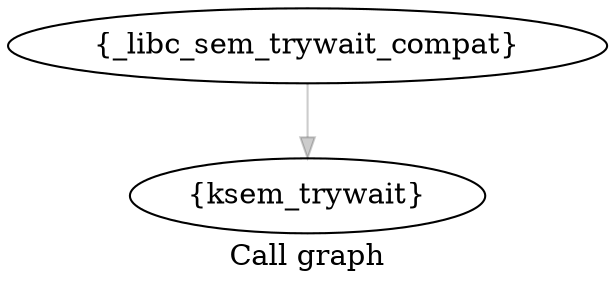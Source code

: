 digraph "Call graph" {
	label="Call graph";
	"Node0x80814e280" [label="{ksem_trywait}"];

	"Node0x80814e220" [label="{_libc_sem_trywait_compat}"];
	"Node0x80814e220" -> "Node0x80814e280" [color="#00000033"];

}
